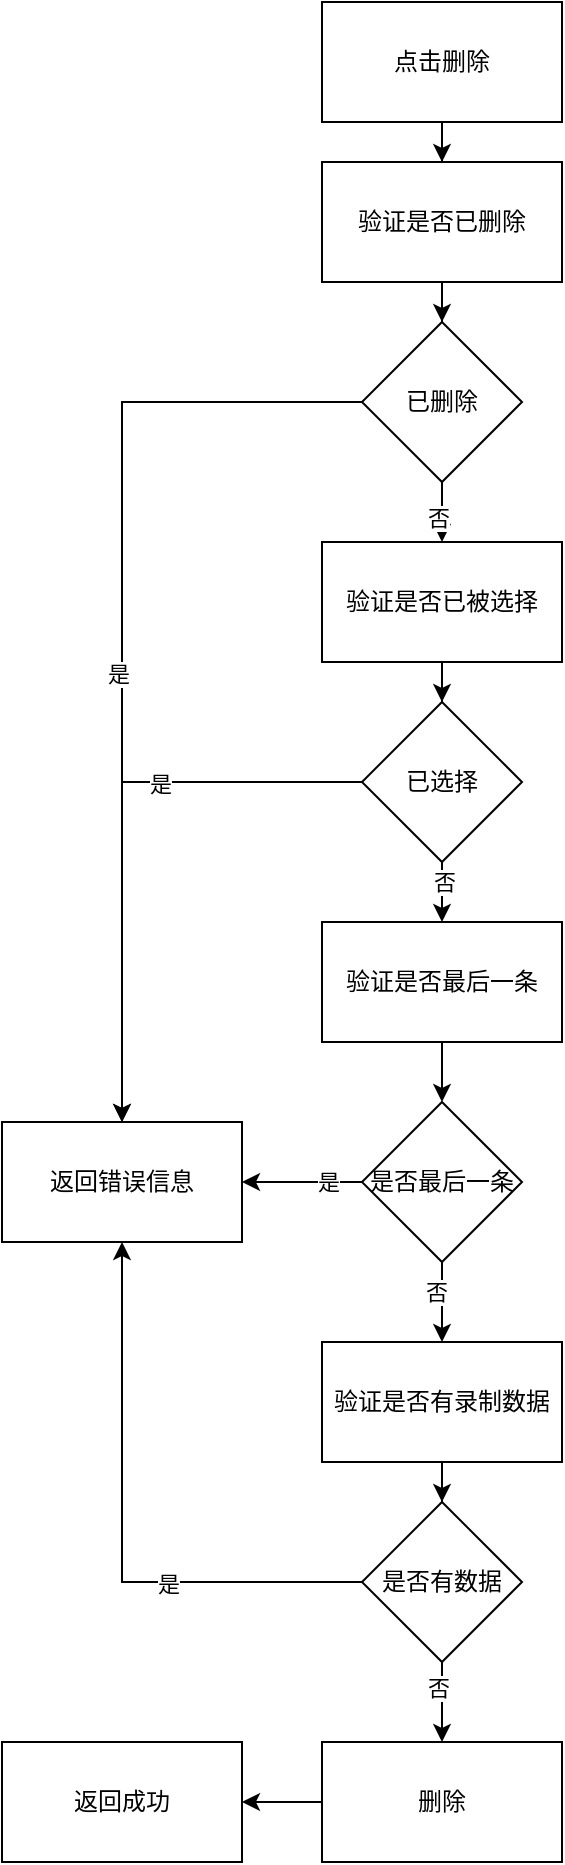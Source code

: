 <mxfile version="21.6.6" type="github">
  <diagram name="第 1 页" id="9PNYTfUIwPRNjHssTtwt">
    <mxGraphModel dx="2074" dy="1078" grid="1" gridSize="10" guides="1" tooltips="1" connect="1" arrows="1" fold="1" page="1" pageScale="1" pageWidth="827" pageHeight="1169" math="0" shadow="0">
      <root>
        <mxCell id="0" />
        <mxCell id="1" parent="0" />
        <mxCell id="Qqelcbdh8ycOMfxnKLLt-3" value="" style="edgeStyle=orthogonalEdgeStyle;rounded=0;orthogonalLoop=1;jettySize=auto;html=1;" edge="1" parent="1" source="Qqelcbdh8ycOMfxnKLLt-1" target="Qqelcbdh8ycOMfxnKLLt-2">
          <mxGeometry relative="1" as="geometry" />
        </mxCell>
        <mxCell id="Qqelcbdh8ycOMfxnKLLt-1" value="点击删除" style="rounded=0;whiteSpace=wrap;html=1;" vertex="1" parent="1">
          <mxGeometry x="330" y="110" width="120" height="60" as="geometry" />
        </mxCell>
        <mxCell id="Qqelcbdh8ycOMfxnKLLt-5" value="" style="edgeStyle=orthogonalEdgeStyle;rounded=0;orthogonalLoop=1;jettySize=auto;html=1;" edge="1" parent="1" source="Qqelcbdh8ycOMfxnKLLt-2" target="Qqelcbdh8ycOMfxnKLLt-4">
          <mxGeometry relative="1" as="geometry" />
        </mxCell>
        <mxCell id="Qqelcbdh8ycOMfxnKLLt-2" value="验证是否已删除" style="whiteSpace=wrap;html=1;rounded=0;" vertex="1" parent="1">
          <mxGeometry x="330" y="190" width="120" height="60" as="geometry" />
        </mxCell>
        <mxCell id="Qqelcbdh8ycOMfxnKLLt-7" value="" style="edgeStyle=orthogonalEdgeStyle;rounded=0;orthogonalLoop=1;jettySize=auto;html=1;" edge="1" parent="1" source="Qqelcbdh8ycOMfxnKLLt-4" target="Qqelcbdh8ycOMfxnKLLt-6">
          <mxGeometry relative="1" as="geometry" />
        </mxCell>
        <mxCell id="Qqelcbdh8ycOMfxnKLLt-8" value="是" style="edgeLabel;html=1;align=center;verticalAlign=middle;resizable=0;points=[];" vertex="1" connectable="0" parent="Qqelcbdh8ycOMfxnKLLt-7">
          <mxGeometry x="0.067" y="-2" relative="1" as="geometry">
            <mxPoint as="offset" />
          </mxGeometry>
        </mxCell>
        <mxCell id="Qqelcbdh8ycOMfxnKLLt-31" value="" style="edgeStyle=orthogonalEdgeStyle;rounded=0;orthogonalLoop=1;jettySize=auto;html=1;" edge="1" parent="1" source="Qqelcbdh8ycOMfxnKLLt-4" target="Qqelcbdh8ycOMfxnKLLt-30">
          <mxGeometry relative="1" as="geometry" />
        </mxCell>
        <mxCell id="Qqelcbdh8ycOMfxnKLLt-32" value="否" style="edgeLabel;html=1;align=center;verticalAlign=middle;resizable=0;points=[];" vertex="1" connectable="0" parent="Qqelcbdh8ycOMfxnKLLt-31">
          <mxGeometry x="-0.111" y="2" relative="1" as="geometry">
            <mxPoint as="offset" />
          </mxGeometry>
        </mxCell>
        <mxCell id="Qqelcbdh8ycOMfxnKLLt-4" value="已删除" style="rhombus;whiteSpace=wrap;html=1;rounded=0;" vertex="1" parent="1">
          <mxGeometry x="350" y="270" width="80" height="80" as="geometry" />
        </mxCell>
        <mxCell id="Qqelcbdh8ycOMfxnKLLt-6" value="返回错误信息" style="whiteSpace=wrap;html=1;rounded=0;" vertex="1" parent="1">
          <mxGeometry x="170" y="670" width="120" height="60" as="geometry" />
        </mxCell>
        <mxCell id="Qqelcbdh8ycOMfxnKLLt-13" value="" style="edgeStyle=orthogonalEdgeStyle;rounded=0;orthogonalLoop=1;jettySize=auto;html=1;" edge="1" parent="1" source="Qqelcbdh8ycOMfxnKLLt-9" target="Qqelcbdh8ycOMfxnKLLt-12">
          <mxGeometry relative="1" as="geometry" />
        </mxCell>
        <mxCell id="Qqelcbdh8ycOMfxnKLLt-9" value="验证是否最后一条" style="whiteSpace=wrap;html=1;rounded=0;" vertex="1" parent="1">
          <mxGeometry x="330" y="570" width="120" height="60" as="geometry" />
        </mxCell>
        <mxCell id="Qqelcbdh8ycOMfxnKLLt-14" style="edgeStyle=orthogonalEdgeStyle;rounded=0;orthogonalLoop=1;jettySize=auto;html=1;entryX=1;entryY=0.5;entryDx=0;entryDy=0;" edge="1" parent="1" source="Qqelcbdh8ycOMfxnKLLt-12" target="Qqelcbdh8ycOMfxnKLLt-6">
          <mxGeometry relative="1" as="geometry" />
        </mxCell>
        <mxCell id="Qqelcbdh8ycOMfxnKLLt-15" value="是" style="edgeLabel;html=1;align=center;verticalAlign=middle;resizable=0;points=[];" vertex="1" connectable="0" parent="Qqelcbdh8ycOMfxnKLLt-14">
          <mxGeometry x="-0.435" relative="1" as="geometry">
            <mxPoint as="offset" />
          </mxGeometry>
        </mxCell>
        <mxCell id="Qqelcbdh8ycOMfxnKLLt-17" value="" style="edgeStyle=orthogonalEdgeStyle;rounded=0;orthogonalLoop=1;jettySize=auto;html=1;" edge="1" parent="1" source="Qqelcbdh8ycOMfxnKLLt-12" target="Qqelcbdh8ycOMfxnKLLt-16">
          <mxGeometry relative="1" as="geometry" />
        </mxCell>
        <mxCell id="Qqelcbdh8ycOMfxnKLLt-18" value="否" style="edgeLabel;html=1;align=center;verticalAlign=middle;resizable=0;points=[];" vertex="1" connectable="0" parent="Qqelcbdh8ycOMfxnKLLt-17">
          <mxGeometry x="-0.267" y="-3" relative="1" as="geometry">
            <mxPoint as="offset" />
          </mxGeometry>
        </mxCell>
        <mxCell id="Qqelcbdh8ycOMfxnKLLt-12" value="是否最后一条" style="rhombus;whiteSpace=wrap;html=1;rounded=0;" vertex="1" parent="1">
          <mxGeometry x="350" y="660" width="80" height="80" as="geometry" />
        </mxCell>
        <mxCell id="Qqelcbdh8ycOMfxnKLLt-22" value="" style="edgeStyle=orthogonalEdgeStyle;rounded=0;orthogonalLoop=1;jettySize=auto;html=1;" edge="1" parent="1" source="Qqelcbdh8ycOMfxnKLLt-16" target="Qqelcbdh8ycOMfxnKLLt-21">
          <mxGeometry relative="1" as="geometry" />
        </mxCell>
        <mxCell id="Qqelcbdh8ycOMfxnKLLt-16" value="验证是否有录制数据" style="whiteSpace=wrap;html=1;rounded=0;" vertex="1" parent="1">
          <mxGeometry x="330" y="780" width="120" height="60" as="geometry" />
        </mxCell>
        <mxCell id="Qqelcbdh8ycOMfxnKLLt-23" style="edgeStyle=orthogonalEdgeStyle;rounded=0;orthogonalLoop=1;jettySize=auto;html=1;entryX=0.5;entryY=1;entryDx=0;entryDy=0;" edge="1" parent="1" source="Qqelcbdh8ycOMfxnKLLt-21" target="Qqelcbdh8ycOMfxnKLLt-6">
          <mxGeometry relative="1" as="geometry" />
        </mxCell>
        <mxCell id="Qqelcbdh8ycOMfxnKLLt-24" value="是" style="edgeLabel;html=1;align=center;verticalAlign=middle;resizable=0;points=[];" vertex="1" connectable="0" parent="Qqelcbdh8ycOMfxnKLLt-23">
          <mxGeometry x="-0.332" y="1" relative="1" as="geometry">
            <mxPoint as="offset" />
          </mxGeometry>
        </mxCell>
        <mxCell id="Qqelcbdh8ycOMfxnKLLt-26" value="" style="edgeStyle=orthogonalEdgeStyle;rounded=0;orthogonalLoop=1;jettySize=auto;html=1;" edge="1" parent="1" source="Qqelcbdh8ycOMfxnKLLt-21" target="Qqelcbdh8ycOMfxnKLLt-25">
          <mxGeometry relative="1" as="geometry" />
        </mxCell>
        <mxCell id="Qqelcbdh8ycOMfxnKLLt-27" value="否" style="edgeLabel;html=1;align=center;verticalAlign=middle;resizable=0;points=[];" vertex="1" connectable="0" parent="Qqelcbdh8ycOMfxnKLLt-26">
          <mxGeometry x="-0.356" y="-2" relative="1" as="geometry">
            <mxPoint as="offset" />
          </mxGeometry>
        </mxCell>
        <mxCell id="Qqelcbdh8ycOMfxnKLLt-21" value="是否有数据" style="rhombus;whiteSpace=wrap;html=1;rounded=0;" vertex="1" parent="1">
          <mxGeometry x="350" y="860" width="80" height="80" as="geometry" />
        </mxCell>
        <mxCell id="Qqelcbdh8ycOMfxnKLLt-29" value="" style="edgeStyle=orthogonalEdgeStyle;rounded=0;orthogonalLoop=1;jettySize=auto;html=1;" edge="1" parent="1" source="Qqelcbdh8ycOMfxnKLLt-25" target="Qqelcbdh8ycOMfxnKLLt-28">
          <mxGeometry relative="1" as="geometry" />
        </mxCell>
        <mxCell id="Qqelcbdh8ycOMfxnKLLt-25" value="删除" style="whiteSpace=wrap;html=1;rounded=0;" vertex="1" parent="1">
          <mxGeometry x="330" y="980" width="120" height="60" as="geometry" />
        </mxCell>
        <mxCell id="Qqelcbdh8ycOMfxnKLLt-28" value="返回成功" style="whiteSpace=wrap;html=1;rounded=0;" vertex="1" parent="1">
          <mxGeometry x="170" y="980" width="120" height="60" as="geometry" />
        </mxCell>
        <mxCell id="Qqelcbdh8ycOMfxnKLLt-34" value="" style="edgeStyle=orthogonalEdgeStyle;rounded=0;orthogonalLoop=1;jettySize=auto;html=1;" edge="1" parent="1" source="Qqelcbdh8ycOMfxnKLLt-30" target="Qqelcbdh8ycOMfxnKLLt-33">
          <mxGeometry relative="1" as="geometry" />
        </mxCell>
        <mxCell id="Qqelcbdh8ycOMfxnKLLt-30" value="验证是否已被选择" style="whiteSpace=wrap;html=1;rounded=0;" vertex="1" parent="1">
          <mxGeometry x="330" y="380" width="120" height="60" as="geometry" />
        </mxCell>
        <mxCell id="Qqelcbdh8ycOMfxnKLLt-35" style="edgeStyle=orthogonalEdgeStyle;rounded=0;orthogonalLoop=1;jettySize=auto;html=1;entryX=0.5;entryY=0;entryDx=0;entryDy=0;" edge="1" parent="1" source="Qqelcbdh8ycOMfxnKLLt-33" target="Qqelcbdh8ycOMfxnKLLt-6">
          <mxGeometry relative="1" as="geometry">
            <mxPoint x="230" y="670" as="targetPoint" />
          </mxGeometry>
        </mxCell>
        <mxCell id="Qqelcbdh8ycOMfxnKLLt-38" value="是" style="edgeLabel;html=1;align=center;verticalAlign=middle;resizable=0;points=[];" vertex="1" connectable="0" parent="Qqelcbdh8ycOMfxnKLLt-35">
          <mxGeometry x="-0.303" y="1" relative="1" as="geometry">
            <mxPoint as="offset" />
          </mxGeometry>
        </mxCell>
        <mxCell id="Qqelcbdh8ycOMfxnKLLt-36" style="edgeStyle=orthogonalEdgeStyle;rounded=0;orthogonalLoop=1;jettySize=auto;html=1;exitX=0.5;exitY=1;exitDx=0;exitDy=0;entryX=0.5;entryY=0;entryDx=0;entryDy=0;" edge="1" parent="1" source="Qqelcbdh8ycOMfxnKLLt-33" target="Qqelcbdh8ycOMfxnKLLt-9">
          <mxGeometry relative="1" as="geometry" />
        </mxCell>
        <mxCell id="Qqelcbdh8ycOMfxnKLLt-37" value="否" style="edgeLabel;html=1;align=center;verticalAlign=middle;resizable=0;points=[];" vertex="1" connectable="0" parent="Qqelcbdh8ycOMfxnKLLt-36">
          <mxGeometry x="-0.333" y="1" relative="1" as="geometry">
            <mxPoint as="offset" />
          </mxGeometry>
        </mxCell>
        <mxCell id="Qqelcbdh8ycOMfxnKLLt-33" value="已选择" style="rhombus;whiteSpace=wrap;html=1;rounded=0;" vertex="1" parent="1">
          <mxGeometry x="350" y="460" width="80" height="80" as="geometry" />
        </mxCell>
      </root>
    </mxGraphModel>
  </diagram>
</mxfile>

